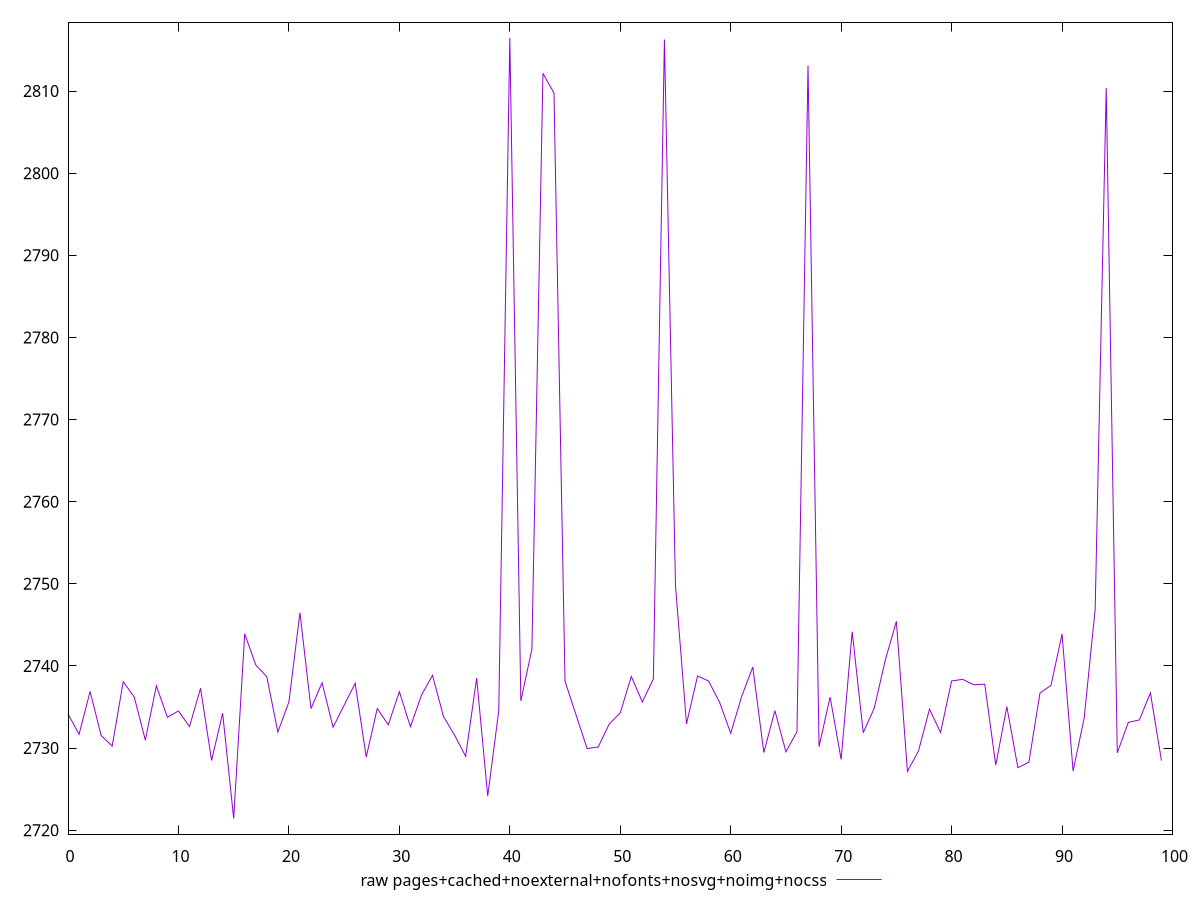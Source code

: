 $_rawPagesCachedNoexternalNofontsNosvgNoimgNocss <<EOF
2734.1601
2731.6640999999995
2736.8894
2731.527899999999
2730.2333000000003
2738.0809
2736.193599999999
2730.9591999999993
2737.568399999999
2733.744899999999
2734.5110999999993
2732.6064000000006
2737.280799999999
2728.4872000000005
2734.2344999999996
2721.4132999999997
2743.9089000000004
2740.109700000001
2738.680799999999
2731.9538999999995
2735.5986999999996
2746.478899999999
2734.7935000000007
2737.9460999999997
2732.5284
2735.2017
2737.8776000000007
2728.9043999999994
2734.8117000000007
2732.825099999999
2736.856100000001
2732.5876999999996
2736.429899999999
2738.8393999999994
2733.820100000001
2731.5604
2728.988
2738.5117000000005
2724.1439000000005
2734.5417999999995
2816.4673
2735.731899999999
2742.0508999999993
2812.150449999999
2809.7526000000007
2738.126299999999
2734.021199999999
2729.9307
2730.118199999999
2732.9174999999996
2734.2700999999997
2738.7088999999996
2735.6134999999995
2738.4114
2816.264800000001
2749.8106
2732.9356000000007
2738.7753000000002
2738.1506000000004
2735.5453999999995
2731.797600000001
2736.3059000000003
2739.8525000000004
2729.444800000001
2734.5493000000006
2729.534
2731.983300000001
2813.091449999999
2730.1605999999997
2736.210000000001
2728.606099999999
2744.1703
2731.8669000000004
2734.8585000000007
2740.722599999999
2745.4178999999995
2727.1506000000004
2729.630900000001
2734.729099999999
2731.886999999999
2738.1614999999993
2738.3582000000006
2737.6947
2737.7709000000004
2727.9145
2735.0418
2727.6041000000005
2728.2825000000003
2736.6909000000005
2737.6317
2743.8797999999997
2727.194799999999
2733.6161999999995
2746.9102000000007
2810.3804499999997
2729.4091
2733.119200000001
2733.4187
2736.7035
2728.4709999999995
EOF
set key outside below
set terminal pngcairo
set output "report_00005_2020-11-02T22-26-11.212Z/largest-contentful-paint/pages+cached+noexternal+nofonts+nosvg+noimg+nocss//raw.png"
set yrange [2719.5122199999996:2818.36838]
plot $_rawPagesCachedNoexternalNofontsNosvgNoimgNocss title "raw pages+cached+noexternal+nofonts+nosvg+noimg+nocss" with line ,